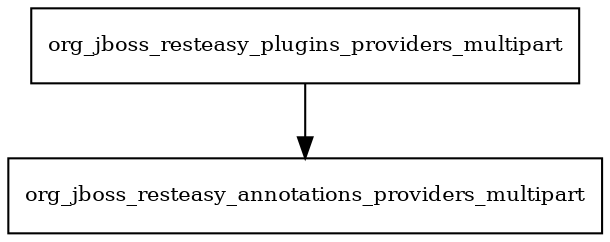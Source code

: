 digraph resteasy_multipart_provider_3_0_11_Final_package_dependencies {
  node [shape = box, fontsize=10.0];
  org_jboss_resteasy_plugins_providers_multipart -> org_jboss_resteasy_annotations_providers_multipart;
}
